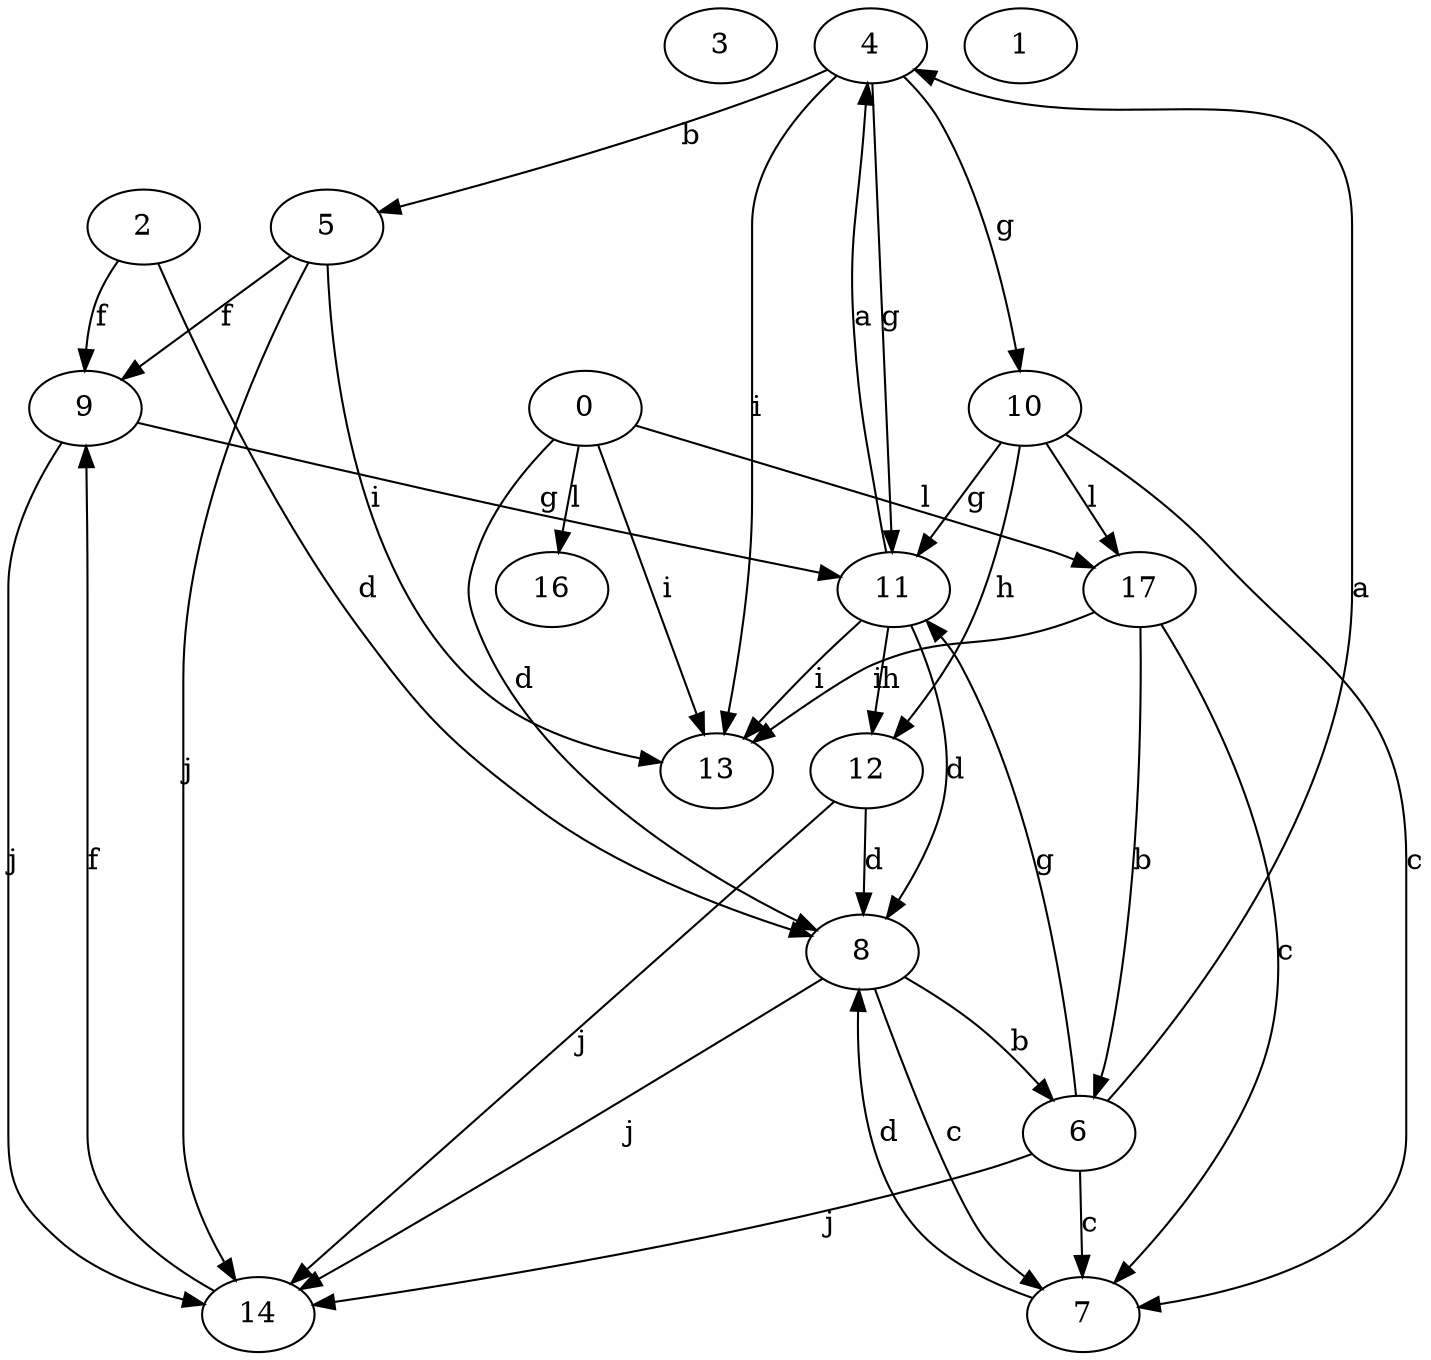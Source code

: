 strict digraph  {
3;
4;
5;
6;
7;
8;
9;
0;
10;
1;
11;
2;
12;
13;
14;
16;
17;
4 -> 5  [label=b];
4 -> 10  [label=g];
4 -> 11  [label=g];
4 -> 13  [label=i];
5 -> 9  [label=f];
5 -> 13  [label=i];
5 -> 14  [label=j];
6 -> 4  [label=a];
6 -> 7  [label=c];
6 -> 11  [label=g];
6 -> 14  [label=j];
7 -> 8  [label=d];
8 -> 6  [label=b];
8 -> 7  [label=c];
8 -> 14  [label=j];
9 -> 11  [label=g];
9 -> 14  [label=j];
0 -> 8  [label=d];
0 -> 13  [label=i];
0 -> 16  [label=l];
0 -> 17  [label=l];
10 -> 7  [label=c];
10 -> 11  [label=g];
10 -> 12  [label=h];
10 -> 17  [label=l];
11 -> 4  [label=a];
11 -> 8  [label=d];
11 -> 12  [label=h];
11 -> 13  [label=i];
2 -> 8  [label=d];
2 -> 9  [label=f];
12 -> 8  [label=d];
12 -> 14  [label=j];
14 -> 9  [label=f];
17 -> 6  [label=b];
17 -> 7  [label=c];
17 -> 13  [label=i];
}

